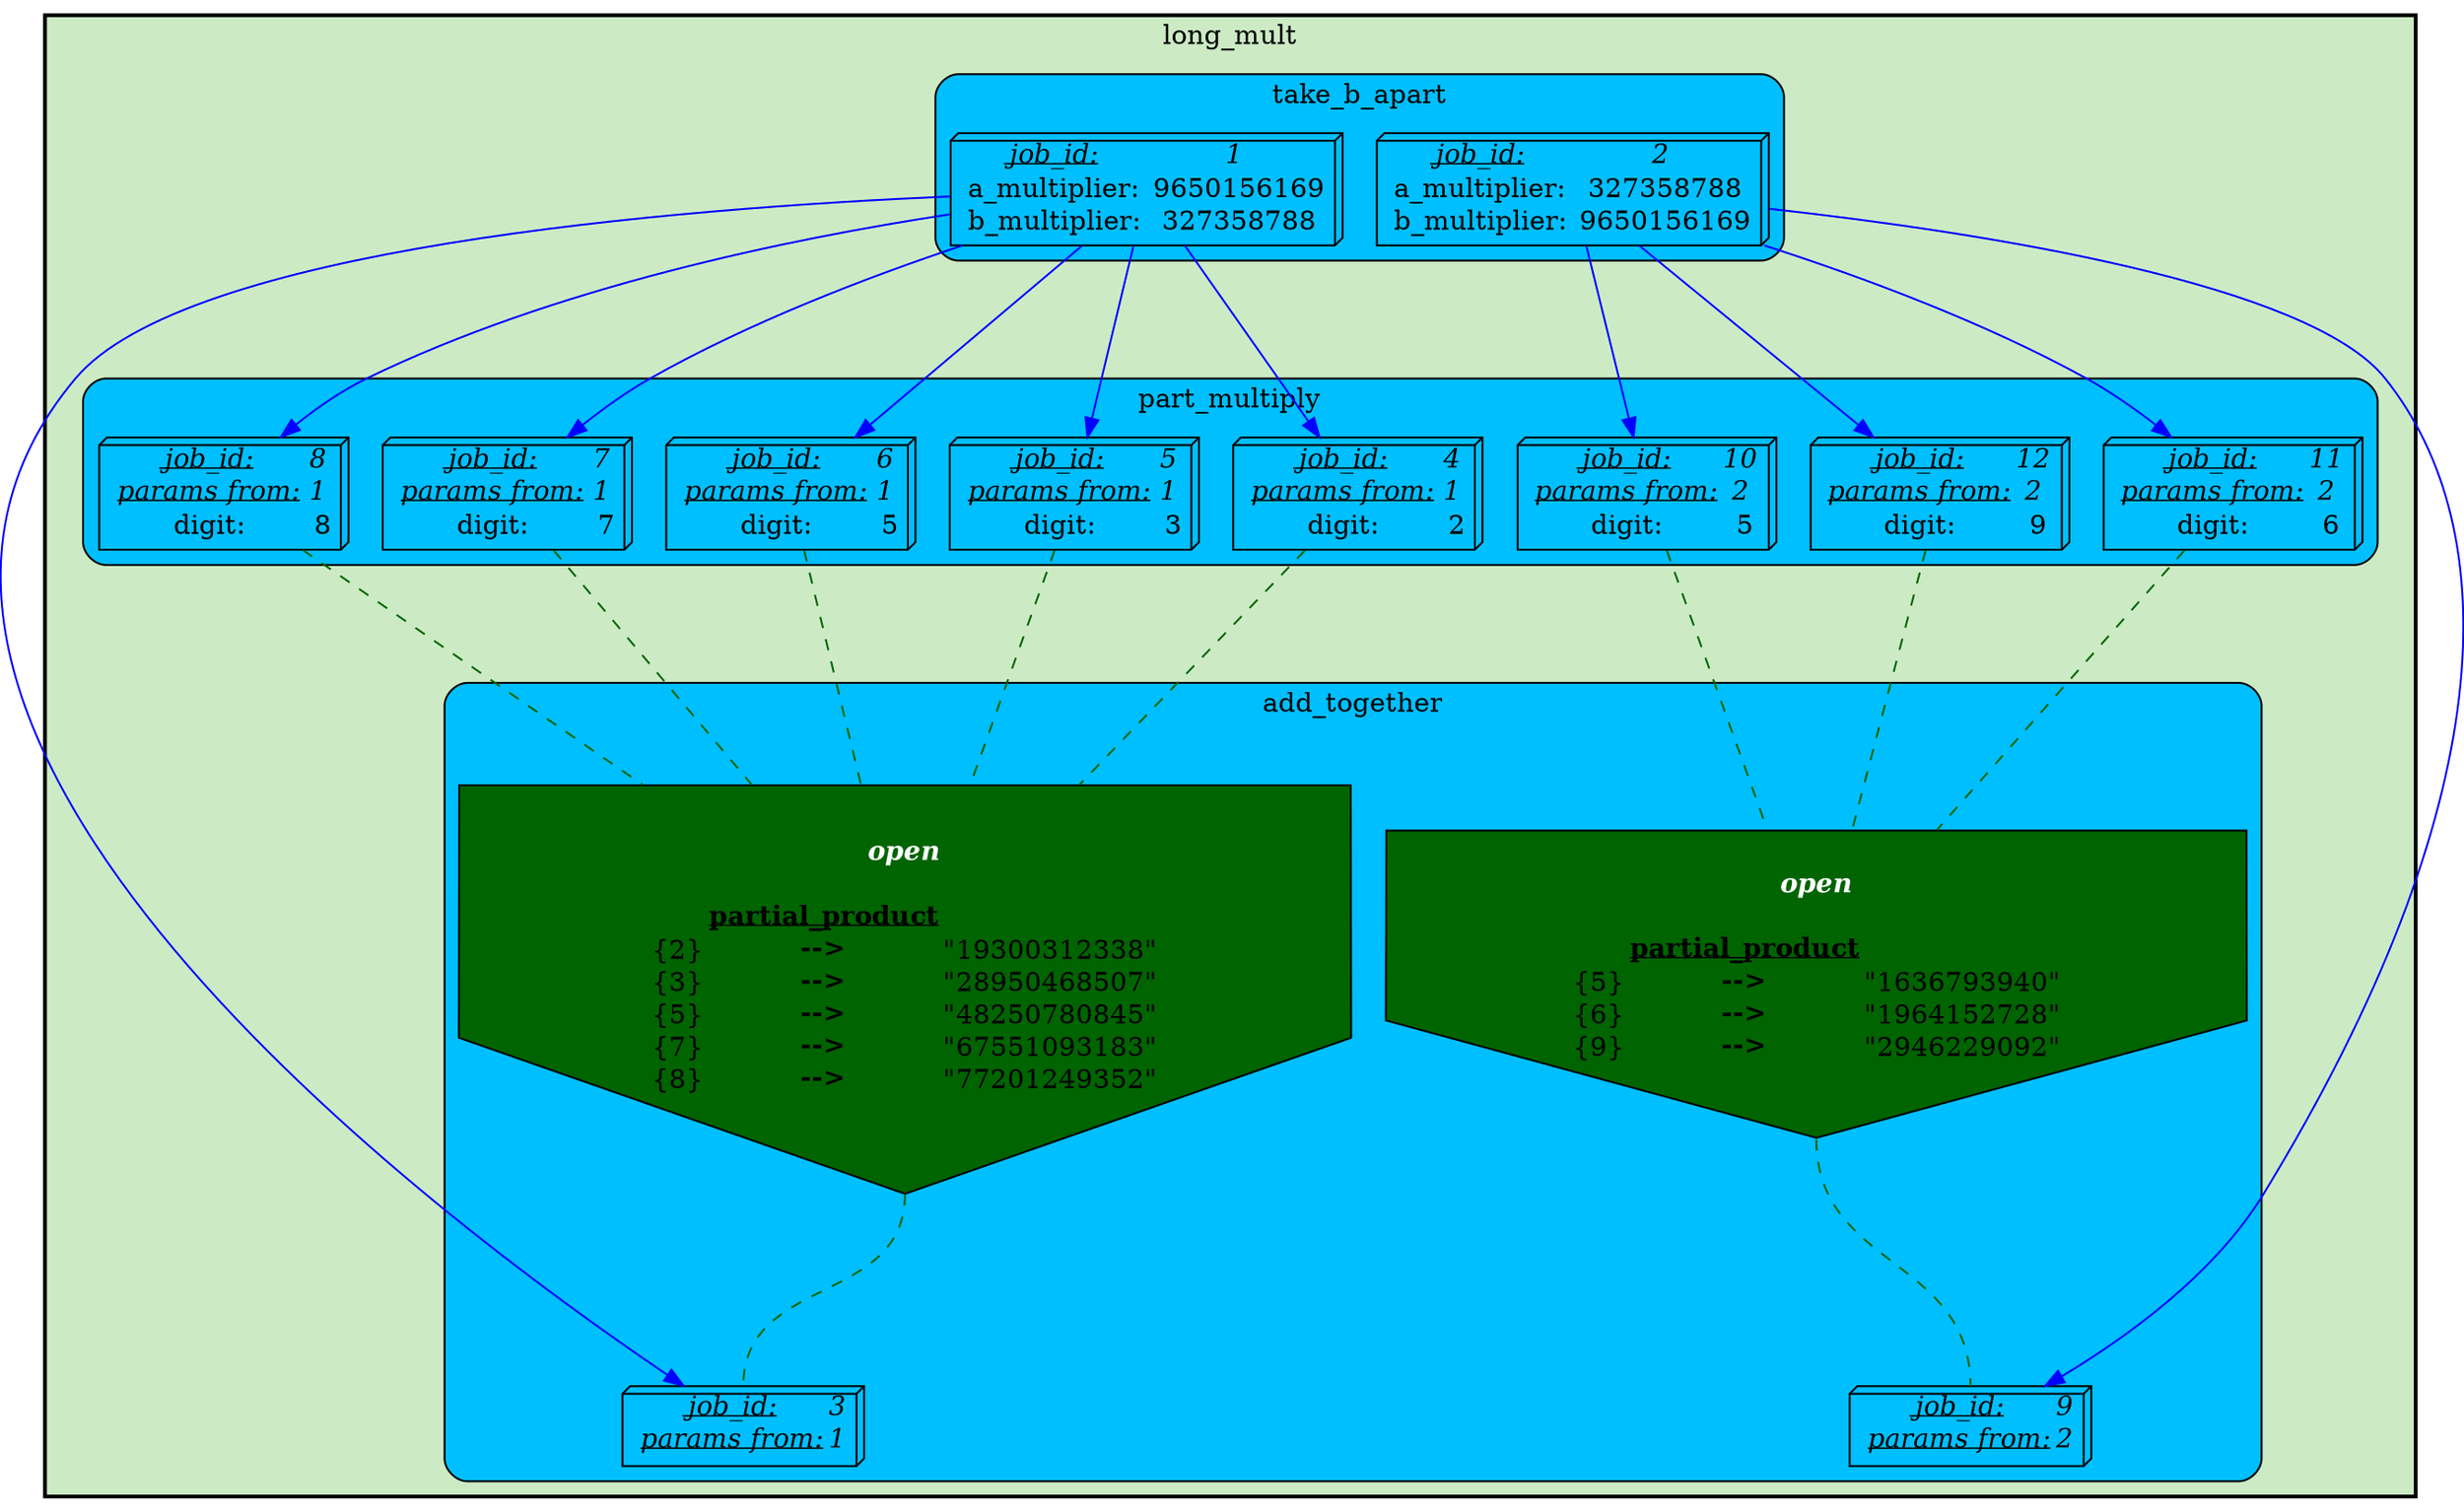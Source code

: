 digraph test {
	ratio="compress"; name = "JobDependencyGraph"; pad = "0"; ranksep = "1.4"; remincross = "true";
	job_1__long_mult [fillcolor="DeepSkyBlue", label=<<table border="0" cellborder="0" cellspacing="0" cellpadding="1"><tr><td><u><i>job_id:</i></u></td><td><i>1</i></td></tr><tr><td>a_multiplier:</td><td> 9650156169</td></tr><tr><td>b_multiplier:</td><td> 327358788</td></tr></table>>, shape="box3d", style="filled"];
	job_3__long_mult [fillcolor="DeepSkyBlue", label=<<table border="0" cellborder="0" cellspacing="0" cellpadding="1"><tr><td><u><i>job_id:</i></u></td><td><i>3</i></td></tr><tr><td><u><i>params from:</i></u></td><td><i>1</i></td></tr></table>>, shape="box3d", style="filled"];
	job_4__long_mult [fillcolor="DeepSkyBlue", label=<<table border="0" cellborder="0" cellspacing="0" cellpadding="1"><tr><td><u><i>job_id:</i></u></td><td><i>4</i></td></tr><tr><td><u><i>params from:</i></u></td><td><i>1</i></td></tr><tr><td>digit:</td><td> 2</td></tr></table>>, shape="box3d", style="filled"];
	semaphore_1__long_mult [fillcolor="darkgreen", label=<<table border="0" cellborder="0" cellspacing="0" cellpadding="1"><tr><td colspan="3"><font color="white"><b><i>open</i></b></font></td></tr><tr><td colspan="3">&nbsp;</td></tr><tr><td></td><td><b><u>partial_product</u></b></td><td></td></tr><tr><td port="semaphore_1__long_mult_partial_product_4">{2}</td><td>&nbsp;<b>--&gt;</b>&nbsp;</td><td>&quot;19300312338&quot;</td></tr><tr><td port="semaphore_1__long_mult_partial_product_5">{3}</td><td>&nbsp;<b>--&gt;</b>&nbsp;</td><td>&quot;28950468507&quot;</td></tr><tr><td port="semaphore_1__long_mult_partial_product_6">{5}</td><td>&nbsp;<b>--&gt;</b>&nbsp;</td><td>&quot;48250780845&quot;</td></tr><tr><td port="semaphore_1__long_mult_partial_product_7">{7}</td><td>&nbsp;<b>--&gt;</b>&nbsp;</td><td>&quot;67551093183&quot;</td></tr><tr><td port="semaphore_1__long_mult_partial_product_8">{8}</td><td>&nbsp;<b>--&gt;</b>&nbsp;</td><td>&quot;77201249352&quot;</td></tr></table>>, margin="0,0", shape="invhouse", style="filled"];
	job_5__long_mult [fillcolor="DeepSkyBlue", label=<<table border="0" cellborder="0" cellspacing="0" cellpadding="1"><tr><td><u><i>job_id:</i></u></td><td><i>5</i></td></tr><tr><td><u><i>params from:</i></u></td><td><i>1</i></td></tr><tr><td>digit:</td><td> 3</td></tr></table>>, shape="box3d", style="filled"];
	job_6__long_mult [fillcolor="DeepSkyBlue", label=<<table border="0" cellborder="0" cellspacing="0" cellpadding="1"><tr><td><u><i>job_id:</i></u></td><td><i>6</i></td></tr><tr><td><u><i>params from:</i></u></td><td><i>1</i></td></tr><tr><td>digit:</td><td> 5</td></tr></table>>, shape="box3d", style="filled"];
	job_7__long_mult [fillcolor="DeepSkyBlue", label=<<table border="0" cellborder="0" cellspacing="0" cellpadding="1"><tr><td><u><i>job_id:</i></u></td><td><i>7</i></td></tr><tr><td><u><i>params from:</i></u></td><td><i>1</i></td></tr><tr><td>digit:</td><td> 7</td></tr></table>>, shape="box3d", style="filled"];
	job_8__long_mult [fillcolor="DeepSkyBlue", label=<<table border="0" cellborder="0" cellspacing="0" cellpadding="1"><tr><td><u><i>job_id:</i></u></td><td><i>8</i></td></tr><tr><td><u><i>params from:</i></u></td><td><i>1</i></td></tr><tr><td>digit:</td><td> 8</td></tr></table>>, shape="box3d", style="filled"];
	job_2__long_mult [fillcolor="DeepSkyBlue", label=<<table border="0" cellborder="0" cellspacing="0" cellpadding="1"><tr><td><u><i>job_id:</i></u></td><td><i>2</i></td></tr><tr><td>a_multiplier:</td><td> 327358788</td></tr><tr><td>b_multiplier:</td><td> 9650156169</td></tr></table>>, shape="box3d", style="filled"];
	job_9__long_mult [fillcolor="DeepSkyBlue", label=<<table border="0" cellborder="0" cellspacing="0" cellpadding="1"><tr><td><u><i>job_id:</i></u></td><td><i>9</i></td></tr><tr><td><u><i>params from:</i></u></td><td><i>2</i></td></tr></table>>, shape="box3d", style="filled"];
	job_10__long_mult [fillcolor="DeepSkyBlue", label=<<table border="0" cellborder="0" cellspacing="0" cellpadding="1"><tr><td><u><i>job_id:</i></u></td><td><i>10</i></td></tr><tr><td><u><i>params from:</i></u></td><td><i>2</i></td></tr><tr><td>digit:</td><td> 5</td></tr></table>>, shape="box3d", style="filled"];
	semaphore_2__long_mult [fillcolor="darkgreen", label=<<table border="0" cellborder="0" cellspacing="0" cellpadding="1"><tr><td colspan="3"><font color="white"><b><i>open</i></b></font></td></tr><tr><td colspan="3">&nbsp;</td></tr><tr><td></td><td><b><u>partial_product</u></b></td><td></td></tr><tr><td port="semaphore_2__long_mult_partial_product_10">{5}</td><td>&nbsp;<b>--&gt;</b>&nbsp;</td><td>&quot;1636793940&quot;</td></tr><tr><td port="semaphore_2__long_mult_partial_product_11">{6}</td><td>&nbsp;<b>--&gt;</b>&nbsp;</td><td>&quot;1964152728&quot;</td></tr><tr><td port="semaphore_2__long_mult_partial_product_12">{9}</td><td>&nbsp;<b>--&gt;</b>&nbsp;</td><td>&quot;2946229092&quot;</td></tr></table>>, margin="0,0", shape="invhouse", style="filled"];
	job_11__long_mult [fillcolor="DeepSkyBlue", label=<<table border="0" cellborder="0" cellspacing="0" cellpadding="1"><tr><td><u><i>job_id:</i></u></td><td><i>11</i></td></tr><tr><td><u><i>params from:</i></u></td><td><i>2</i></td></tr><tr><td>digit:</td><td> 6</td></tr></table>>, shape="box3d", style="filled"];
	job_12__long_mult [fillcolor="DeepSkyBlue", label=<<table border="0" cellborder="0" cellspacing="0" cellpadding="1"><tr><td><u><i>job_id:</i></u></td><td><i>12</i></td></tr><tr><td><u><i>params from:</i></u></td><td><i>2</i></td></tr><tr><td>digit:</td><td> 9</td></tr></table>>, shape="box3d", style="filled"];
	job_10__long_mult -> semaphore_2__long_mult [arrowhead="none", color="darkgreen", style="dashed"];
	job_11__long_mult -> semaphore_2__long_mult [arrowhead="none", color="darkgreen", style="dashed"];
	job_12__long_mult -> semaphore_2__long_mult [arrowhead="none", color="darkgreen", style="dashed"];
	job_1__long_mult -> job_3__long_mult [color="blue"];
	job_1__long_mult -> job_4__long_mult [color="blue"];
	job_1__long_mult -> job_5__long_mult [color="blue"];
	job_1__long_mult -> job_6__long_mult [color="blue"];
	job_1__long_mult -> job_7__long_mult [color="blue"];
	job_1__long_mult -> job_8__long_mult [color="blue"];
	job_2__long_mult -> job_10__long_mult [color="blue"];
	job_2__long_mult -> job_11__long_mult [color="blue"];
	job_2__long_mult -> job_12__long_mult [color="blue"];
	job_2__long_mult -> job_9__long_mult [color="blue"];
	job_4__long_mult -> semaphore_1__long_mult [arrowhead="none", color="darkgreen", style="dashed"];
	job_5__long_mult -> semaphore_1__long_mult [arrowhead="none", color="darkgreen", style="dashed"];
	job_6__long_mult -> semaphore_1__long_mult [arrowhead="none", color="darkgreen", style="dashed"];
	job_7__long_mult -> semaphore_1__long_mult [arrowhead="none", color="darkgreen", style="dashed"];
	job_8__long_mult -> semaphore_1__long_mult [arrowhead="none", color="darkgreen", style="dashed"];
	semaphore_1__long_mult -> job_3__long_mult [arrowhead="none", color="darkgreen", headport="n", style="dashed", tailport="s"];
	semaphore_2__long_mult -> job_9__long_mult [arrowhead="none", color="darkgreen", headport="n", style="dashed", tailport="s"];

subgraph cluster_long_mult {
	label="long_mult";
	style="bold,filled";
	colorscheme="pastel19";
	fillcolor="3";
	color="";
	subgraph cluster_add_together {
		label="add_together";
		style="rounded,filled";
		colorscheme="X11";
		fillcolor="DeepSkyBlue";
		color="";
		job_3__long_mult;
		job_9__long_mult;
		semaphore_1__long_mult;
		semaphore_2__long_mult;
	}
	subgraph cluster_part_multiply {
		label="part_multiply";
		style="rounded,filled";
		colorscheme="X11";
		fillcolor="DeepSkyBlue";
		color="";
		job_10__long_mult;
		job_11__long_mult;
		job_12__long_mult;
		job_4__long_mult;
		job_5__long_mult;
		job_6__long_mult;
		job_7__long_mult;
		job_8__long_mult;
	}
	subgraph cluster_take_b_apart {
		label="take_b_apart";
		style="rounded,filled";
		colorscheme="X11";
		fillcolor="DeepSkyBlue";
		color="";
		job_1__long_mult;
		job_2__long_mult;
	}
}
}
